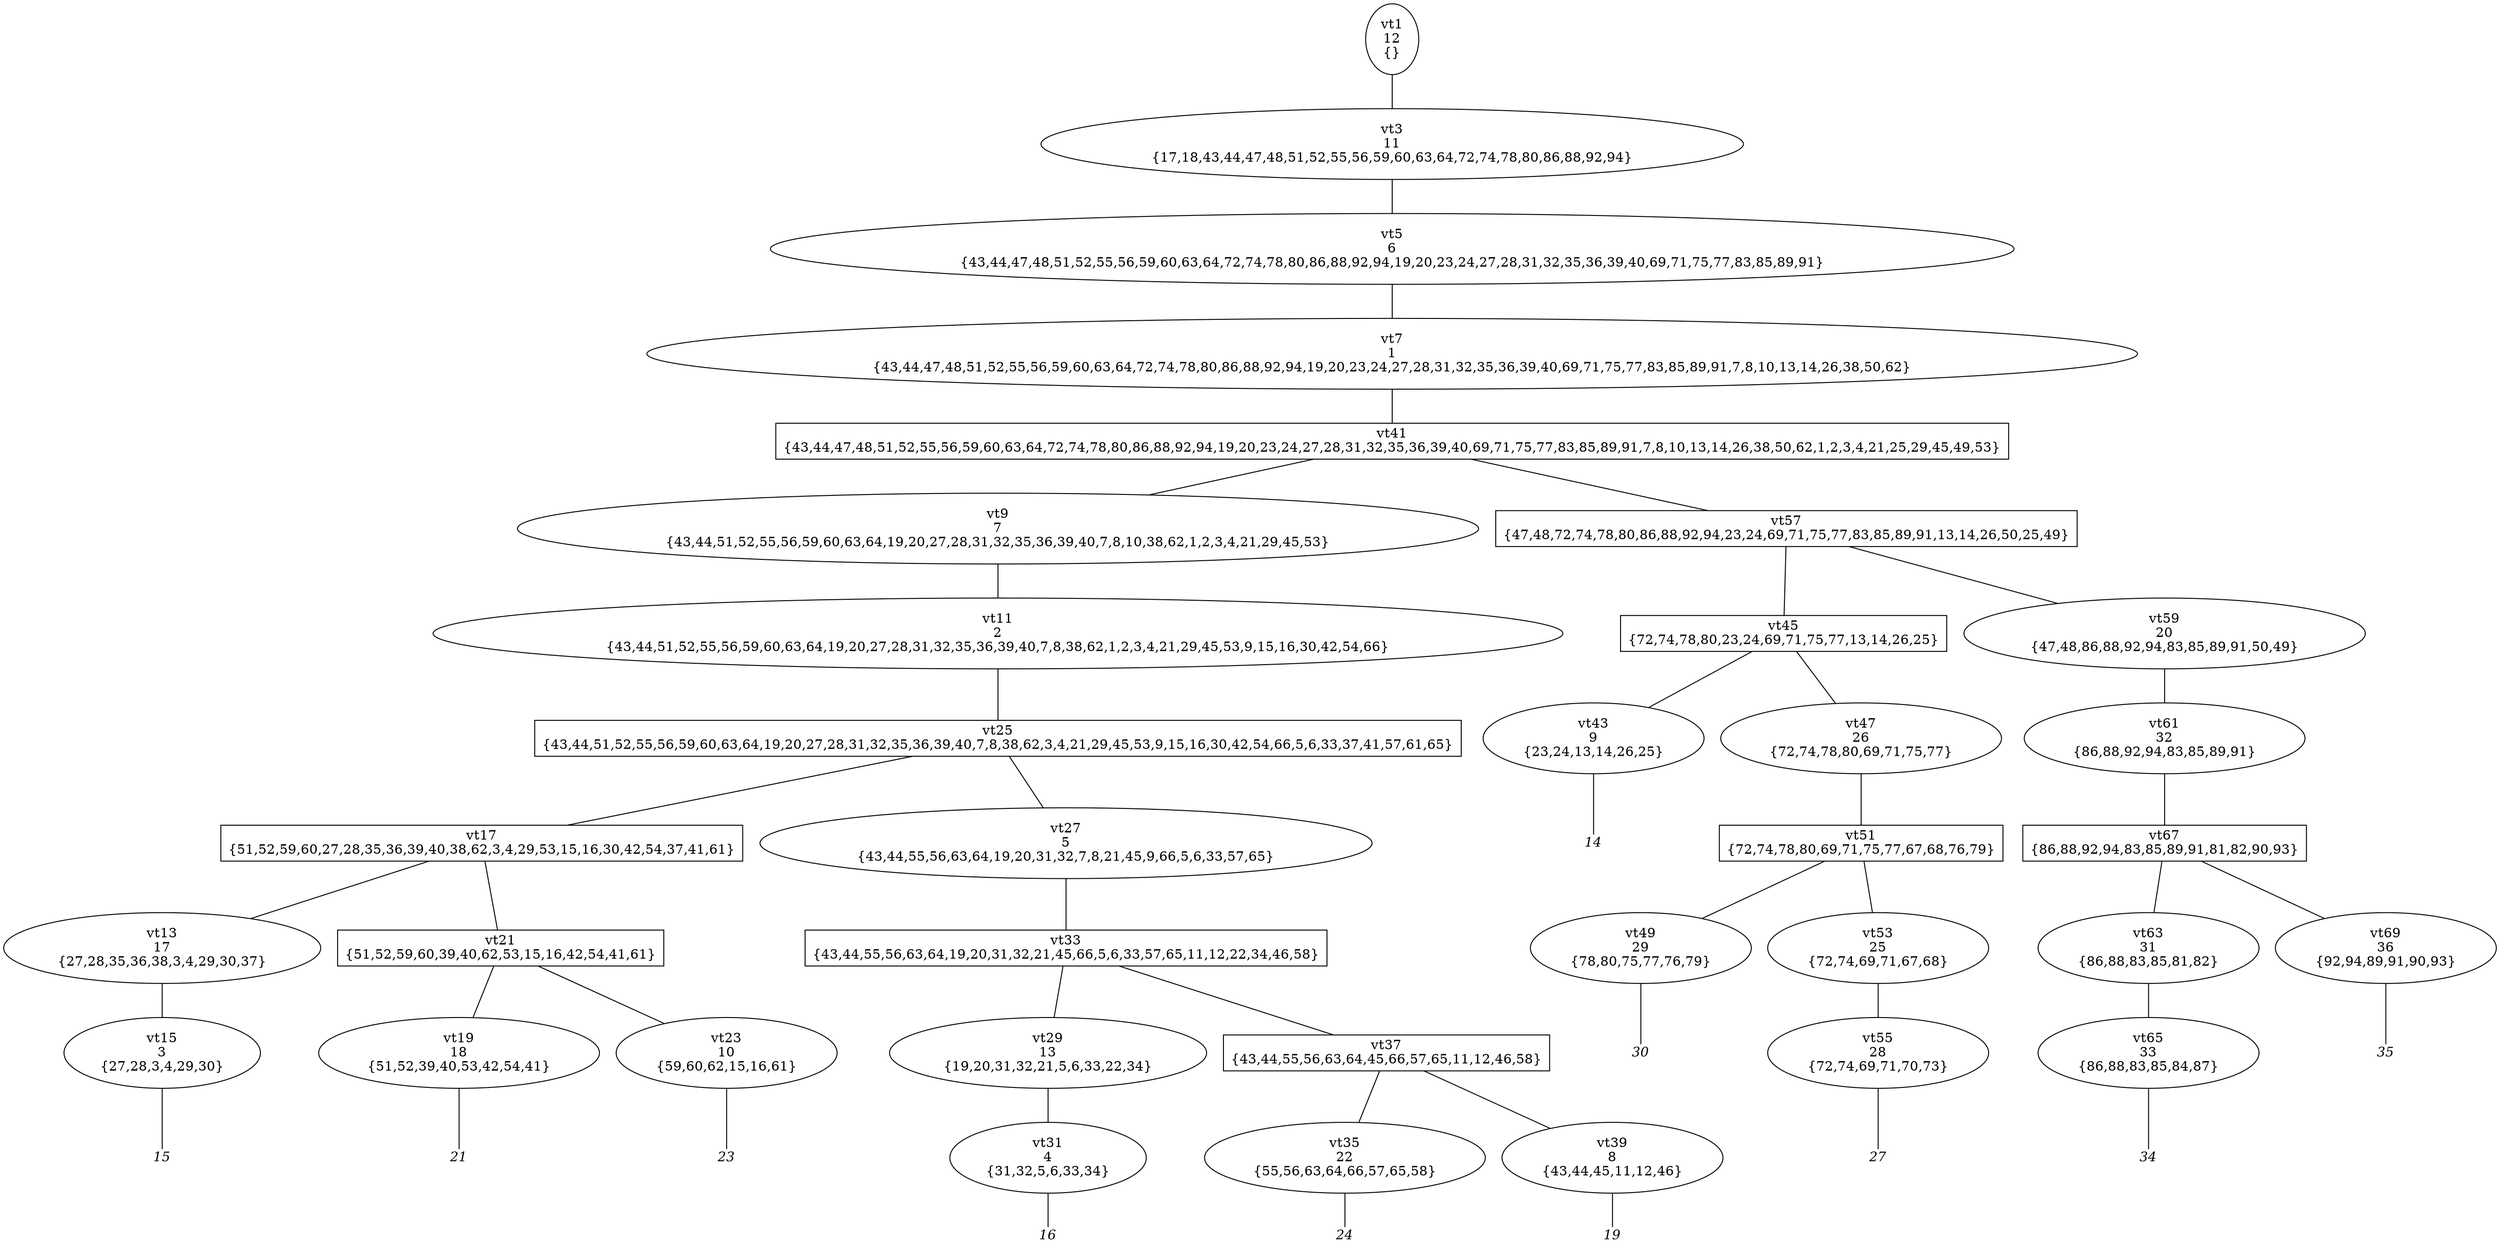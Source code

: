 
digraph vtree {

overlap=false

n1 [label="vt1
12
{}",shape="ellipse"]; 
n3 [label="vt3
11
{17,18,43,44,47,48,51,52,55,56,59,60,63,64,72,74,78,80,86,88,92,94}",shape="ellipse"]; 
n5 [label="vt5
6
{43,44,47,48,51,52,55,56,59,60,63,64,72,74,78,80,86,88,92,94,19,20,23,24,27,28,31,32,35,36,39,40,69,71,75,77,83,85,89,91}",shape="ellipse"]; 
n7 [label="vt7
1
{43,44,47,48,51,52,55,56,59,60,63,64,72,74,78,80,86,88,92,94,19,20,23,24,27,28,31,32,35,36,39,40,69,71,75,77,83,85,89,91,7,8,10,13,14,26,38,50,62}",shape="ellipse"]; 
n41 [label="vt41
{43,44,47,48,51,52,55,56,59,60,63,64,72,74,78,80,86,88,92,94,19,20,23,24,27,28,31,32,35,36,39,40,69,71,75,77,83,85,89,91,7,8,10,13,14,26,38,50,62,1,2,3,4,21,25,29,45,49,53}",shape="box"]; 
n9 [label="vt9
7
{43,44,51,52,55,56,59,60,63,64,19,20,27,28,31,32,35,36,39,40,7,8,10,38,62,1,2,3,4,21,29,45,53}",shape="ellipse"]; 
n11 [label="vt11
2
{43,44,51,52,55,56,59,60,63,64,19,20,27,28,31,32,35,36,39,40,7,8,38,62,1,2,3,4,21,29,45,53,9,15,16,30,42,54,66}",shape="ellipse"]; 
n25 [label="vt25
{43,44,51,52,55,56,59,60,63,64,19,20,27,28,31,32,35,36,39,40,7,8,38,62,3,4,21,29,45,53,9,15,16,30,42,54,66,5,6,33,37,41,57,61,65}",shape="box"]; 
n17 [label="vt17
{51,52,59,60,27,28,35,36,39,40,38,62,3,4,29,53,15,16,30,42,54,37,41,61}",shape="box"]; 
n13 [label="vt13
17
{27,28,35,36,38,3,4,29,30,37}",shape="ellipse"]; 
n15 [label="vt15
3
{27,28,3,4,29,30}",shape="ellipse"]; 
n16 [label="15",fontname="Times-Italic",fontsize=14,shape=plaintext,fixedsize=true,width=.25,height=.25]; 
n21 [label="vt21
{51,52,59,60,39,40,62,53,15,16,42,54,41,61}",shape="box"]; 
n19 [label="vt19
18
{51,52,39,40,53,42,54,41}",shape="ellipse"]; 
n20 [label="21",fontname="Times-Italic",fontsize=14,shape=plaintext,fixedsize=true,width=.25,height=.25]; 
n23 [label="vt23
10
{59,60,62,15,16,61}",shape="ellipse"]; 
n24 [label="23",fontname="Times-Italic",fontsize=14,shape=plaintext,fixedsize=true,width=.25,height=.25]; 
n27 [label="vt27
5
{43,44,55,56,63,64,19,20,31,32,7,8,21,45,9,66,5,6,33,57,65}",shape="ellipse"]; 
n33 [label="vt33
{43,44,55,56,63,64,19,20,31,32,21,45,66,5,6,33,57,65,11,12,22,34,46,58}",shape="box"]; 
n29 [label="vt29
13
{19,20,31,32,21,5,6,33,22,34}",shape="ellipse"]; 
n31 [label="vt31
4
{31,32,5,6,33,34}",shape="ellipse"]; 
n32 [label="16",fontname="Times-Italic",fontsize=14,shape=plaintext,fixedsize=true,width=.25,height=.25]; 
n37 [label="vt37
{43,44,55,56,63,64,45,66,57,65,11,12,46,58}",shape="box"]; 
n35 [label="vt35
22
{55,56,63,64,66,57,65,58}",shape="ellipse"]; 
n36 [label="24",fontname="Times-Italic",fontsize=14,shape=plaintext,fixedsize=true,width=.25,height=.25]; 
n39 [label="vt39
8
{43,44,45,11,12,46}",shape="ellipse"]; 
n40 [label="19",fontname="Times-Italic",fontsize=14,shape=plaintext,fixedsize=true,width=.25,height=.25]; 
n57 [label="vt57
{47,48,72,74,78,80,86,88,92,94,23,24,69,71,75,77,83,85,89,91,13,14,26,50,25,49}",shape="box"]; 
n45 [label="vt45
{72,74,78,80,23,24,69,71,75,77,13,14,26,25}",shape="box"]; 
n43 [label="vt43
9
{23,24,13,14,26,25}",shape="ellipse"]; 
n44 [label="14",fontname="Times-Italic",fontsize=14,shape=plaintext,fixedsize=true,width=.25,height=.25]; 
n47 [label="vt47
26
{72,74,78,80,69,71,75,77}",shape="ellipse"]; 
n51 [label="vt51
{72,74,78,80,69,71,75,77,67,68,76,79}",shape="box"]; 
n49 [label="vt49
29
{78,80,75,77,76,79}",shape="ellipse"]; 
n50 [label="30",fontname="Times-Italic",fontsize=14,shape=plaintext,fixedsize=true,width=.25,height=.25]; 
n53 [label="vt53
25
{72,74,69,71,67,68}",shape="ellipse"]; 
n55 [label="vt55
28
{72,74,69,71,70,73}",shape="ellipse"]; 
n56 [label="27",fontname="Times-Italic",fontsize=14,shape=plaintext,fixedsize=true,width=.25,height=.25]; 
n59 [label="vt59
20
{47,48,86,88,92,94,83,85,89,91,50,49}",shape="ellipse"]; 
n61 [label="vt61
32
{86,88,92,94,83,85,89,91}",shape="ellipse"]; 
n67 [label="vt67
{86,88,92,94,83,85,89,91,81,82,90,93}",shape="box"]; 
n63 [label="vt63
31
{86,88,83,85,81,82}",shape="ellipse"]; 
n65 [label="vt65
33
{86,88,83,85,84,87}",shape="ellipse"]; 
n66 [label="34",fontname="Times-Italic",fontsize=14,shape=plaintext,fixedsize=true,width=.25,height=.25]; 
n69 [label="vt69
36
{92,94,89,91,90,93}",shape="ellipse"]; 
n70 [label="35",fontname="Times-Italic",fontsize=14,shape=plaintext,fixedsize=true,width=.25,height=.25]; 
n1->n3 [arrowhead=none];
n3->n5 [arrowhead=none];
n5->n7 [arrowhead=none];
n7->n41 [arrowhead=none];
n41->n9 [arrowhead=none];
n9->n11 [arrowhead=none];
n11->n25 [arrowhead=none];
n25->n17 [arrowhead=none];
n17->n13 [arrowhead=none];
n13->n15 [arrowhead=none];
n15->n16 [arrowhead=none];
n17->n21 [arrowhead=none];
n21->n19 [arrowhead=none];
n19->n20 [arrowhead=none];
n21->n23 [arrowhead=none];
n23->n24 [arrowhead=none];
n25->n27 [arrowhead=none];
n27->n33 [arrowhead=none];
n33->n29 [arrowhead=none];
n29->n31 [arrowhead=none];
n31->n32 [arrowhead=none];
n33->n37 [arrowhead=none];
n37->n35 [arrowhead=none];
n35->n36 [arrowhead=none];
n37->n39 [arrowhead=none];
n39->n40 [arrowhead=none];
n41->n57 [arrowhead=none];
n57->n45 [arrowhead=none];
n45->n43 [arrowhead=none];
n43->n44 [arrowhead=none];
n45->n47 [arrowhead=none];
n47->n51 [arrowhead=none];
n51->n49 [arrowhead=none];
n49->n50 [arrowhead=none];
n51->n53 [arrowhead=none];
n53->n55 [arrowhead=none];
n55->n56 [arrowhead=none];
n57->n59 [arrowhead=none];
n59->n61 [arrowhead=none];
n61->n67 [arrowhead=none];
n67->n63 [arrowhead=none];
n63->n65 [arrowhead=none];
n65->n66 [arrowhead=none];
n67->n69 [arrowhead=none];
n69->n70 [arrowhead=none];


}